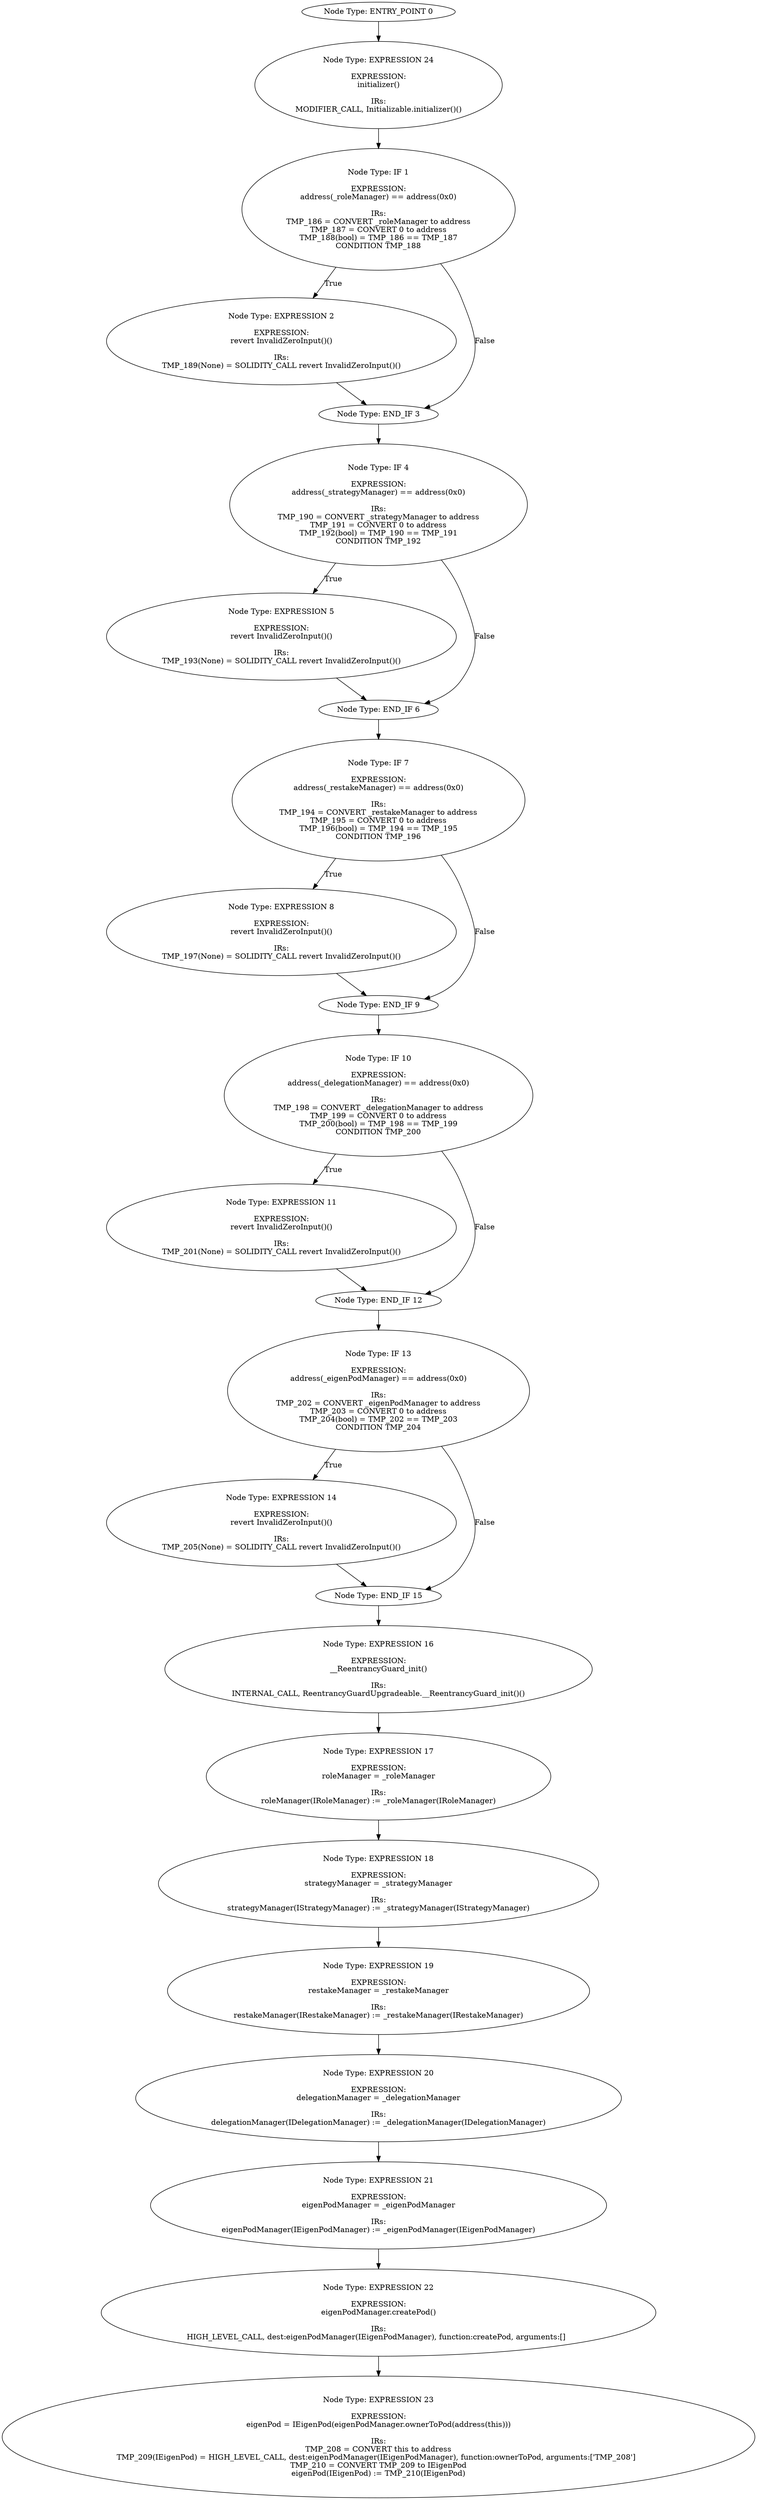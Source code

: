 digraph{
0[label="Node Type: ENTRY_POINT 0
"];
0->24;
1[label="Node Type: IF 1

EXPRESSION:
address(_roleManager) == address(0x0)

IRs:
TMP_186 = CONVERT _roleManager to address
TMP_187 = CONVERT 0 to address
TMP_188(bool) = TMP_186 == TMP_187
CONDITION TMP_188"];
1->2[label="True"];
1->3[label="False"];
2[label="Node Type: EXPRESSION 2

EXPRESSION:
revert InvalidZeroInput()()

IRs:
TMP_189(None) = SOLIDITY_CALL revert InvalidZeroInput()()"];
2->3;
3[label="Node Type: END_IF 3
"];
3->4;
4[label="Node Type: IF 4

EXPRESSION:
address(_strategyManager) == address(0x0)

IRs:
TMP_190 = CONVERT _strategyManager to address
TMP_191 = CONVERT 0 to address
TMP_192(bool) = TMP_190 == TMP_191
CONDITION TMP_192"];
4->5[label="True"];
4->6[label="False"];
5[label="Node Type: EXPRESSION 5

EXPRESSION:
revert InvalidZeroInput()()

IRs:
TMP_193(None) = SOLIDITY_CALL revert InvalidZeroInput()()"];
5->6;
6[label="Node Type: END_IF 6
"];
6->7;
7[label="Node Type: IF 7

EXPRESSION:
address(_restakeManager) == address(0x0)

IRs:
TMP_194 = CONVERT _restakeManager to address
TMP_195 = CONVERT 0 to address
TMP_196(bool) = TMP_194 == TMP_195
CONDITION TMP_196"];
7->8[label="True"];
7->9[label="False"];
8[label="Node Type: EXPRESSION 8

EXPRESSION:
revert InvalidZeroInput()()

IRs:
TMP_197(None) = SOLIDITY_CALL revert InvalidZeroInput()()"];
8->9;
9[label="Node Type: END_IF 9
"];
9->10;
10[label="Node Type: IF 10

EXPRESSION:
address(_delegationManager) == address(0x0)

IRs:
TMP_198 = CONVERT _delegationManager to address
TMP_199 = CONVERT 0 to address
TMP_200(bool) = TMP_198 == TMP_199
CONDITION TMP_200"];
10->11[label="True"];
10->12[label="False"];
11[label="Node Type: EXPRESSION 11

EXPRESSION:
revert InvalidZeroInput()()

IRs:
TMP_201(None) = SOLIDITY_CALL revert InvalidZeroInput()()"];
11->12;
12[label="Node Type: END_IF 12
"];
12->13;
13[label="Node Type: IF 13

EXPRESSION:
address(_eigenPodManager) == address(0x0)

IRs:
TMP_202 = CONVERT _eigenPodManager to address
TMP_203 = CONVERT 0 to address
TMP_204(bool) = TMP_202 == TMP_203
CONDITION TMP_204"];
13->14[label="True"];
13->15[label="False"];
14[label="Node Type: EXPRESSION 14

EXPRESSION:
revert InvalidZeroInput()()

IRs:
TMP_205(None) = SOLIDITY_CALL revert InvalidZeroInput()()"];
14->15;
15[label="Node Type: END_IF 15
"];
15->16;
16[label="Node Type: EXPRESSION 16

EXPRESSION:
__ReentrancyGuard_init()

IRs:
INTERNAL_CALL, ReentrancyGuardUpgradeable.__ReentrancyGuard_init()()"];
16->17;
17[label="Node Type: EXPRESSION 17

EXPRESSION:
roleManager = _roleManager

IRs:
roleManager(IRoleManager) := _roleManager(IRoleManager)"];
17->18;
18[label="Node Type: EXPRESSION 18

EXPRESSION:
strategyManager = _strategyManager

IRs:
strategyManager(IStrategyManager) := _strategyManager(IStrategyManager)"];
18->19;
19[label="Node Type: EXPRESSION 19

EXPRESSION:
restakeManager = _restakeManager

IRs:
restakeManager(IRestakeManager) := _restakeManager(IRestakeManager)"];
19->20;
20[label="Node Type: EXPRESSION 20

EXPRESSION:
delegationManager = _delegationManager

IRs:
delegationManager(IDelegationManager) := _delegationManager(IDelegationManager)"];
20->21;
21[label="Node Type: EXPRESSION 21

EXPRESSION:
eigenPodManager = _eigenPodManager

IRs:
eigenPodManager(IEigenPodManager) := _eigenPodManager(IEigenPodManager)"];
21->22;
22[label="Node Type: EXPRESSION 22

EXPRESSION:
eigenPodManager.createPod()

IRs:
HIGH_LEVEL_CALL, dest:eigenPodManager(IEigenPodManager), function:createPod, arguments:[]  "];
22->23;
23[label="Node Type: EXPRESSION 23

EXPRESSION:
eigenPod = IEigenPod(eigenPodManager.ownerToPod(address(this)))

IRs:
TMP_208 = CONVERT this to address
TMP_209(IEigenPod) = HIGH_LEVEL_CALL, dest:eigenPodManager(IEigenPodManager), function:ownerToPod, arguments:['TMP_208']  
TMP_210 = CONVERT TMP_209 to IEigenPod
eigenPod(IEigenPod) := TMP_210(IEigenPod)"];
24[label="Node Type: EXPRESSION 24

EXPRESSION:
initializer()

IRs:
MODIFIER_CALL, Initializable.initializer()()"];
24->1;
}
